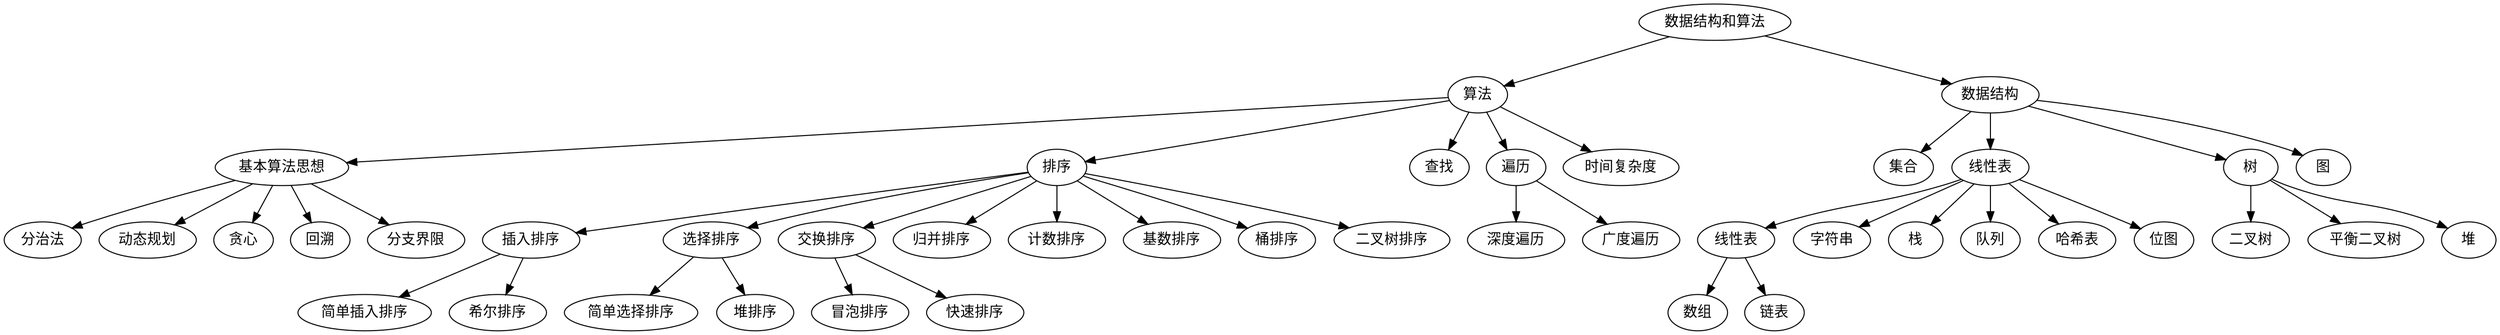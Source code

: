 digraph alg_struct{
    struct_alg[label="数据结构和算法"];
    struct_alg->{alg struct}
    alg[label="算法"];
    struct[label="数据结构"];
    base_alg_thoughs[label="基本算法思想"]
    alg->{base_alg_thoughs }
    divide[label="分治法"]
    dp[label="动态规划"]
    greedy[label="贪心"]
    reback[label="回溯"]
    branch[label="分支界限"]
    base_alg_thoughs->{divide dp greedy reback branch}
    order[label="排序"]
    alg->{order}
    insert_order[label="插入排序"]
    select_order[label="选择排序"]
    swap_order[label="交换排序"]
    merge_order[label="归并排序"]
    cout_order[label="计数排序"]
    radix_order[label="基数排序"]
    bucket_order[label="桶排序"]
    bitree_order[label="二叉树排序"]
    order->{insert_order select_order swap_order merge_order cout_order radix_order bucket_order bitree_order}
    direct_insert_order[label="简单插入排序"]
    shell_order[label="希尔排序"]
    insert_order->{direct_insert_order shell_order}
    simple_select_order[label="简单选择排序"]
    heap_order[label="堆排序"]
    select_order->{simple_select_order heap_order}
    bubble_order[label="冒泡排序"]
    quick_order[label="快速排序"]
    swap_order->{bubble_order quick_order}
    alg->{search}
    search[label="查找"]
    alg->{traversal}
    traversal[label="遍历"]
    traversal_depth[label="深度遍历"]
    traversal_level[label="广度遍历"]
    traversal->{traversal_depth traversal_level}
    time_cose[label="时间复杂度"]
    alg->{time_cose}
    set[label="集合"]
    line_struct[label="线性结构"]
    tree[label="树"]
    map[label="图"]
    struct->{ set line_struct tree map }
    line_struct[label="线性表"]
    line_table[label="线性表"]
    array[label="数组"]
    linklist[label="链表"]
    line_table->{array linklist}
    string[label="字符串"]
    stack[label="栈"]
    queue[label="队列"]
    hash_table[label="哈希表"]
    bitmap[label="位图"]
    line_struct->{ line_table string stack  queue hash_table bitmap }
    bitree[label="二叉树"]
    balance_bitree[label="平衡二叉树"]
    heap[label="堆"]
    tree->{bitree balance_bitree heap}
}

